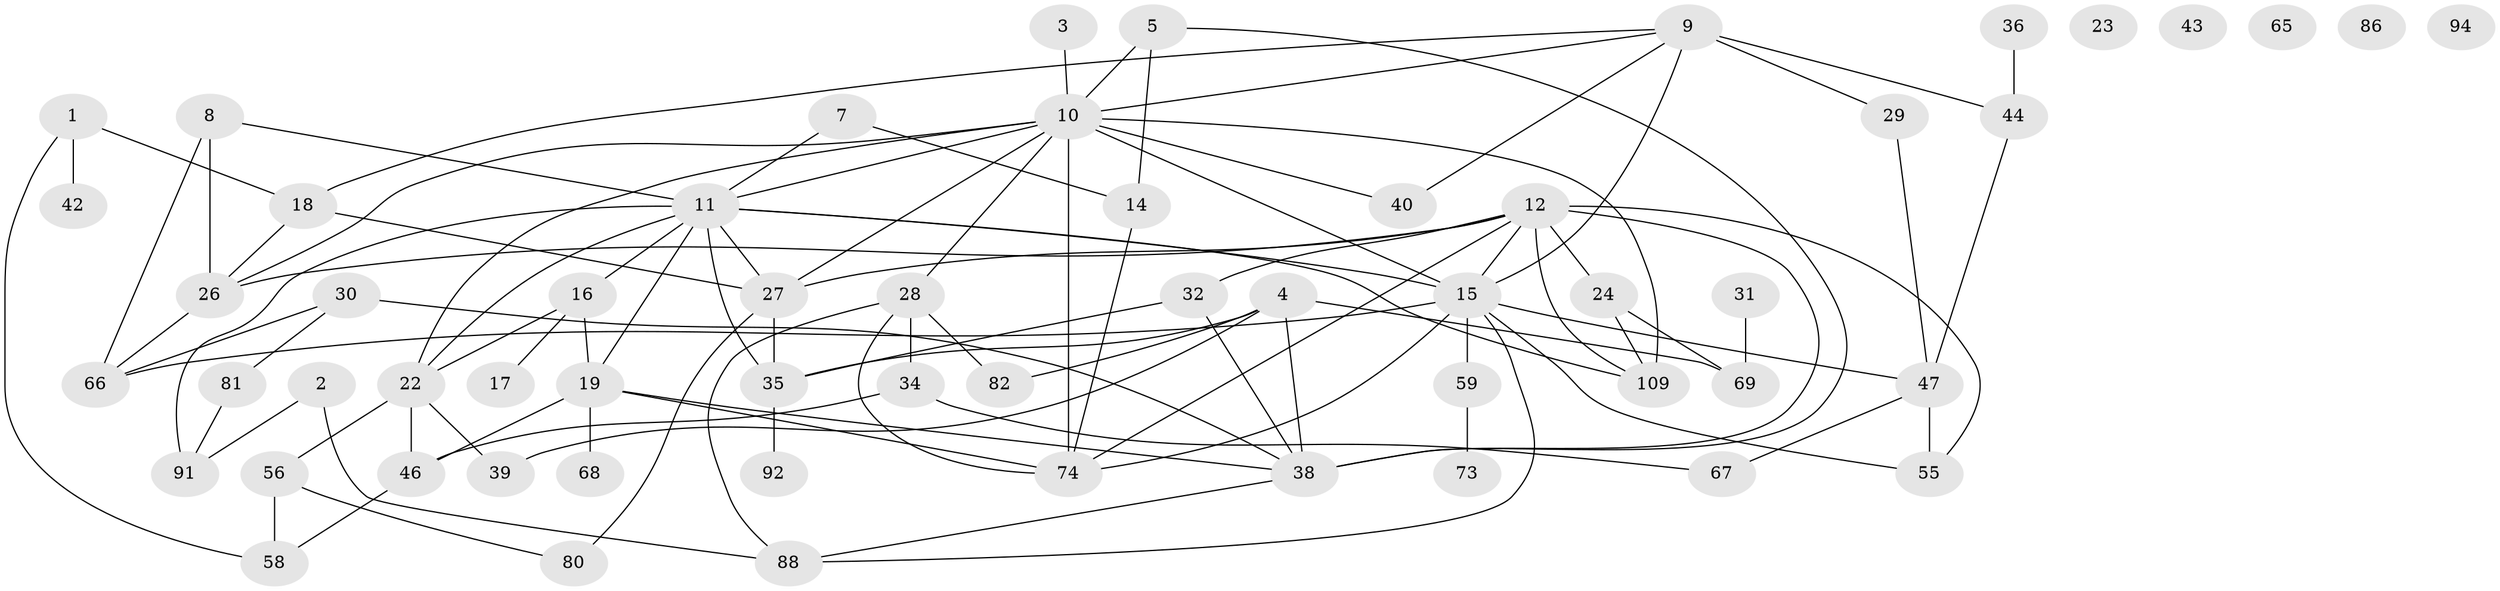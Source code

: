 // original degree distribution, {3: 0.29914529914529914, 2: 0.2564102564102564, 1: 0.15384615384615385, 4: 0.11965811965811966, 5: 0.07692307692307693, 6: 0.03418803418803419, 8: 0.008547008547008548, 0: 0.03418803418803419, 7: 0.017094017094017096}
// Generated by graph-tools (version 1.1) at 2025/13/03/09/25 04:13:07]
// undirected, 58 vertices, 99 edges
graph export_dot {
graph [start="1"]
  node [color=gray90,style=filled];
  1 [super="+96+6"];
  2;
  3;
  4 [super="+33"];
  5 [super="+103"];
  7 [super="+20"];
  8;
  9 [super="+87+110"];
  10 [super="+13+53+45"];
  11 [super="+21+64+79+90"];
  12 [super="+25"];
  14 [super="+37"];
  15 [super="+54"];
  16 [super="+113"];
  17 [super="+106"];
  18 [super="+50"];
  19 [super="+41+89"];
  22 [super="+70"];
  23;
  24 [super="+76+98"];
  26;
  27 [super="+62"];
  28 [super="+83"];
  29 [super="+100"];
  30 [super="+72"];
  31;
  32;
  34 [super="+60+85"];
  35 [super="+51+61"];
  36;
  38 [super="+97+48+99"];
  39;
  40;
  42;
  43;
  44 [super="+49"];
  46 [super="+105+112"];
  47 [super="+52+108"];
  55;
  56;
  58;
  59;
  65 [super="+116"];
  66 [super="+78"];
  67;
  68;
  69;
  73;
  74 [super="+77"];
  80;
  81;
  82;
  86;
  88;
  91;
  92;
  94;
  109;
  1 -- 58;
  1 -- 18;
  1 -- 42;
  2 -- 88;
  2 -- 91;
  3 -- 10;
  4 -- 35;
  4 -- 69;
  4 -- 38;
  4 -- 82;
  4 -- 39;
  5 -- 10;
  5 -- 14;
  5 -- 38;
  7 -- 11;
  7 -- 14;
  8 -- 26;
  8 -- 11;
  8 -- 66;
  9 -- 40;
  9 -- 29;
  9 -- 10;
  9 -- 44;
  9 -- 18;
  9 -- 15;
  10 -- 40;
  10 -- 22;
  10 -- 109 [weight=2];
  10 -- 26;
  10 -- 74 [weight=2];
  10 -- 28;
  10 -- 15;
  10 -- 11;
  10 -- 27;
  11 -- 91;
  11 -- 35;
  11 -- 22;
  11 -- 27;
  11 -- 109;
  11 -- 16;
  11 -- 19;
  11 -- 15;
  12 -- 24 [weight=2];
  12 -- 26;
  12 -- 27;
  12 -- 38 [weight=2];
  12 -- 55;
  12 -- 32;
  12 -- 74;
  12 -- 109;
  12 -- 15;
  14 -- 74;
  15 -- 74;
  15 -- 47;
  15 -- 55;
  15 -- 88;
  15 -- 59 [weight=2];
  15 -- 66;
  16 -- 17;
  16 -- 19;
  16 -- 22;
  18 -- 27;
  18 -- 26;
  19 -- 68;
  19 -- 74;
  19 -- 46;
  19 -- 38;
  22 -- 39;
  22 -- 56;
  22 -- 46;
  24 -- 109;
  24 -- 69;
  26 -- 66;
  27 -- 35;
  27 -- 80;
  28 -- 74;
  28 -- 34 [weight=2];
  28 -- 88;
  28 -- 82;
  29 -- 47;
  30 -- 81;
  30 -- 38;
  30 -- 66;
  31 -- 69;
  32 -- 35;
  32 -- 38;
  34 -- 46 [weight=2];
  34 -- 67;
  35 -- 92;
  36 -- 44;
  38 -- 88;
  44 -- 47;
  46 -- 58;
  47 -- 55;
  47 -- 67;
  56 -- 58;
  56 -- 80;
  59 -- 73;
  81 -- 91;
}
